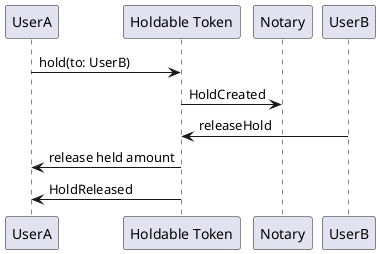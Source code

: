 @startuml
UserA -> "Holdable Token": hold(to: UserB)
"Holdable Token" -> Notary: HoldCreated
UserB-> "Holdable Token" : releaseHold
"Holdable Token" -> UserA: release held amount
"Holdable Token" -> UserA: HoldReleased
@enduml
